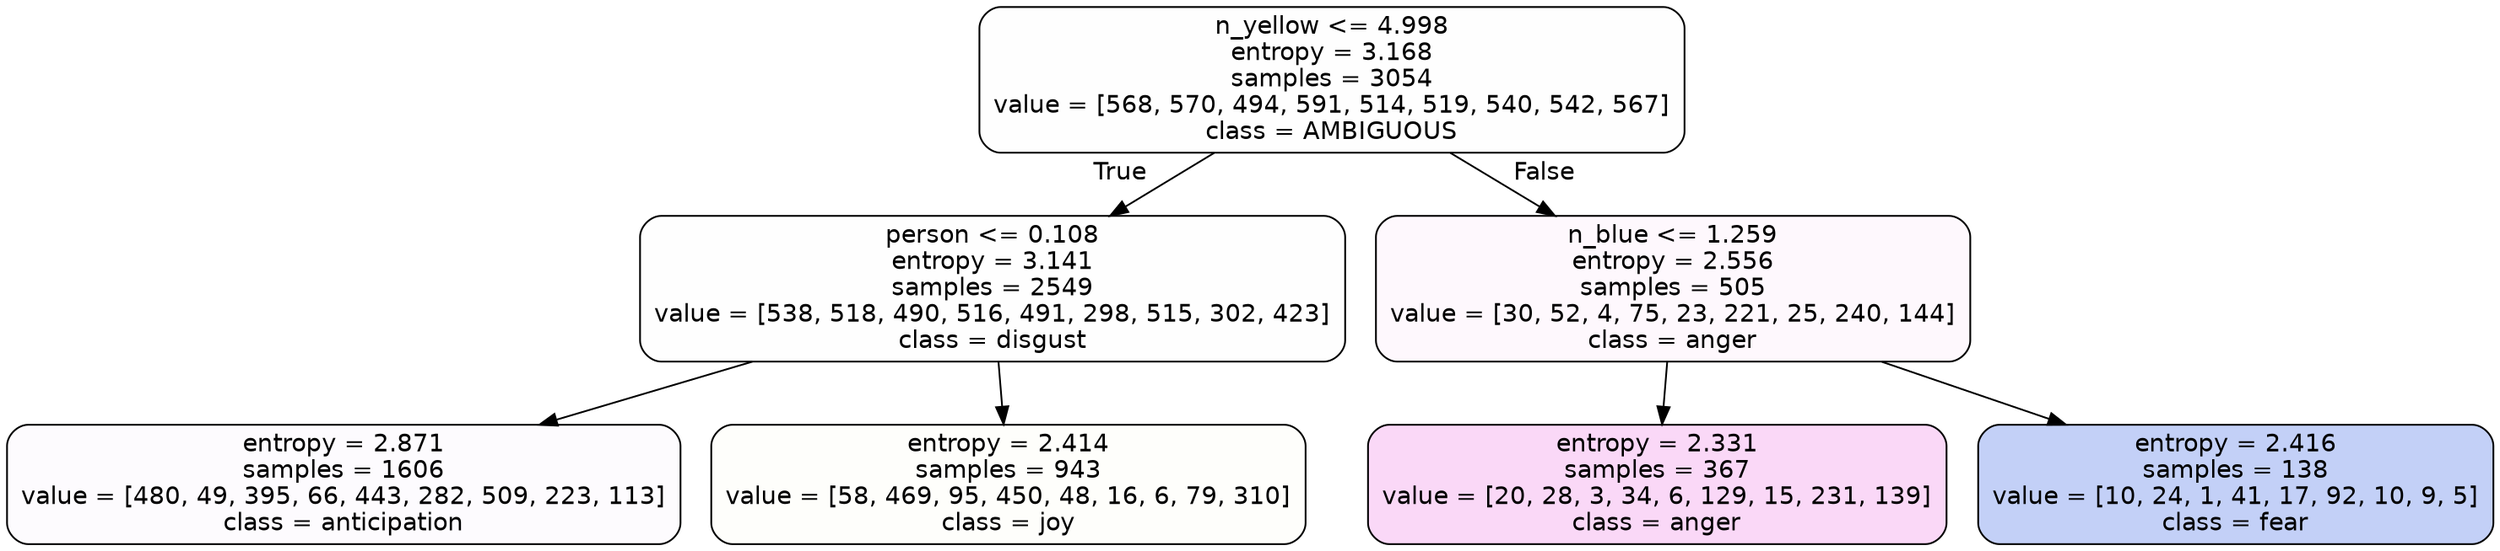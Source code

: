 digraph Tree {
node [shape=box, style="filled, rounded", color="black", fontname=helvetica] ;
edge [fontname=helvetica] ;
0 [label="n_yellow <= 4.998\nentropy = 3.168\nsamples = 3054\nvalue = [568, 570, 494, 591, 514, 519, 540, 542, 567]\nclass = AMBIGUOUS", fillcolor="#39e58101"] ;
1 [label="person <= 0.108\nentropy = 3.141\nsamples = 2549\nvalue = [538, 518, 490, 516, 491, 298, 515, 302, 423]\nclass = disgust", fillcolor="#e5813901"] ;
0 -> 1 [labeldistance=2.5, labelangle=45, headlabel="True"] ;
2 [label="entropy = 2.871\nsamples = 1606\nvalue = [480, 49, 395, 66, 443, 282, 509, 223, 113]\nclass = anticipation", fillcolor="#8139e504"] ;
1 -> 2 ;
3 [label="entropy = 2.414\nsamples = 943\nvalue = [58, 469, 95, 450, 48, 16, 6, 79, 310]\nclass = joy", fillcolor="#d7e53904"] ;
1 -> 3 ;
4 [label="n_blue <= 1.259\nentropy = 2.556\nsamples = 505\nvalue = [30, 52, 4, 75, 23, 221, 25, 240, 144]\nclass = anger", fillcolor="#e539d708"] ;
0 -> 4 [labeldistance=2.5, labelangle=-45, headlabel="False"] ;
5 [label="entropy = 2.331\nsamples = 367\nvalue = [20, 28, 3, 34, 6, 129, 15, 231, 139]\nclass = anger", fillcolor="#e539d732"] ;
4 -> 5 ;
6 [label="entropy = 2.416\nsamples = 138\nvalue = [10, 24, 1, 41, 17, 92, 10, 9, 5]\nclass = fear", fillcolor="#3964e54d"] ;
4 -> 6 ;
}